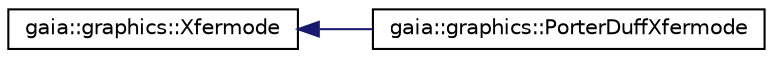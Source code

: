 digraph G
{
  edge [fontname="Helvetica",fontsize="10",labelfontname="Helvetica",labelfontsize="10"];
  node [fontname="Helvetica",fontsize="10",shape=record];
  rankdir=LR;
  Node1 [label="gaia::graphics::Xfermode",height=0.2,width=0.4,color="black", fillcolor="white", style="filled",URL="$d8/d71/classgaia_1_1graphics_1_1_xfermode.html",tooltip="The base class for xfermodes."];
  Node1 -> Node2 [dir=back,color="midnightblue",fontsize="10",style="solid",fontname="Helvetica"];
  Node2 [label="gaia::graphics::PorterDuffXfermode",height=0.2,width=0.4,color="black", fillcolor="white", style="filled",URL="$dd/d84/classgaia_1_1graphics_1_1_porter_duff_xfermode.html",tooltip="Subclass of Xfermode for transfering bitmap with Porter-Duff modes."];
}
